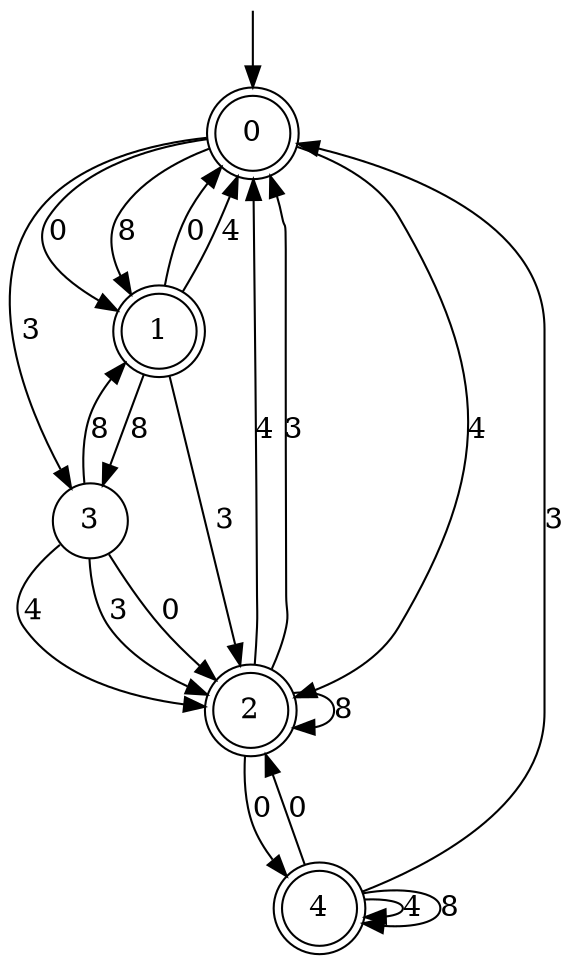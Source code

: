 digraph g {

	s0 [shape="doublecircle" label="0"];
	s1 [shape="doublecircle" label="1"];
	s2 [shape="doublecircle" label="2"];
	s3 [shape="circle" label="3"];
	s4 [shape="doublecircle" label="4"];
	s0 -> s1 [label="0"];
	s0 -> s2 [label="4"];
	s0 -> s1 [label="8"];
	s0 -> s3 [label="3"];
	s1 -> s0 [label="0"];
	s1 -> s0 [label="4"];
	s1 -> s3 [label="8"];
	s1 -> s2 [label="3"];
	s2 -> s4 [label="0"];
	s2 -> s0 [label="4"];
	s2 -> s2 [label="8"];
	s2 -> s0 [label="3"];
	s3 -> s2 [label="0"];
	s3 -> s2 [label="4"];
	s3 -> s1 [label="8"];
	s3 -> s2 [label="3"];
	s4 -> s2 [label="0"];
	s4 -> s4 [label="4"];
	s4 -> s4 [label="8"];
	s4 -> s0 [label="3"];

__start0 [label="" shape="none" width="0" height="0"];
__start0 -> s0;

}

